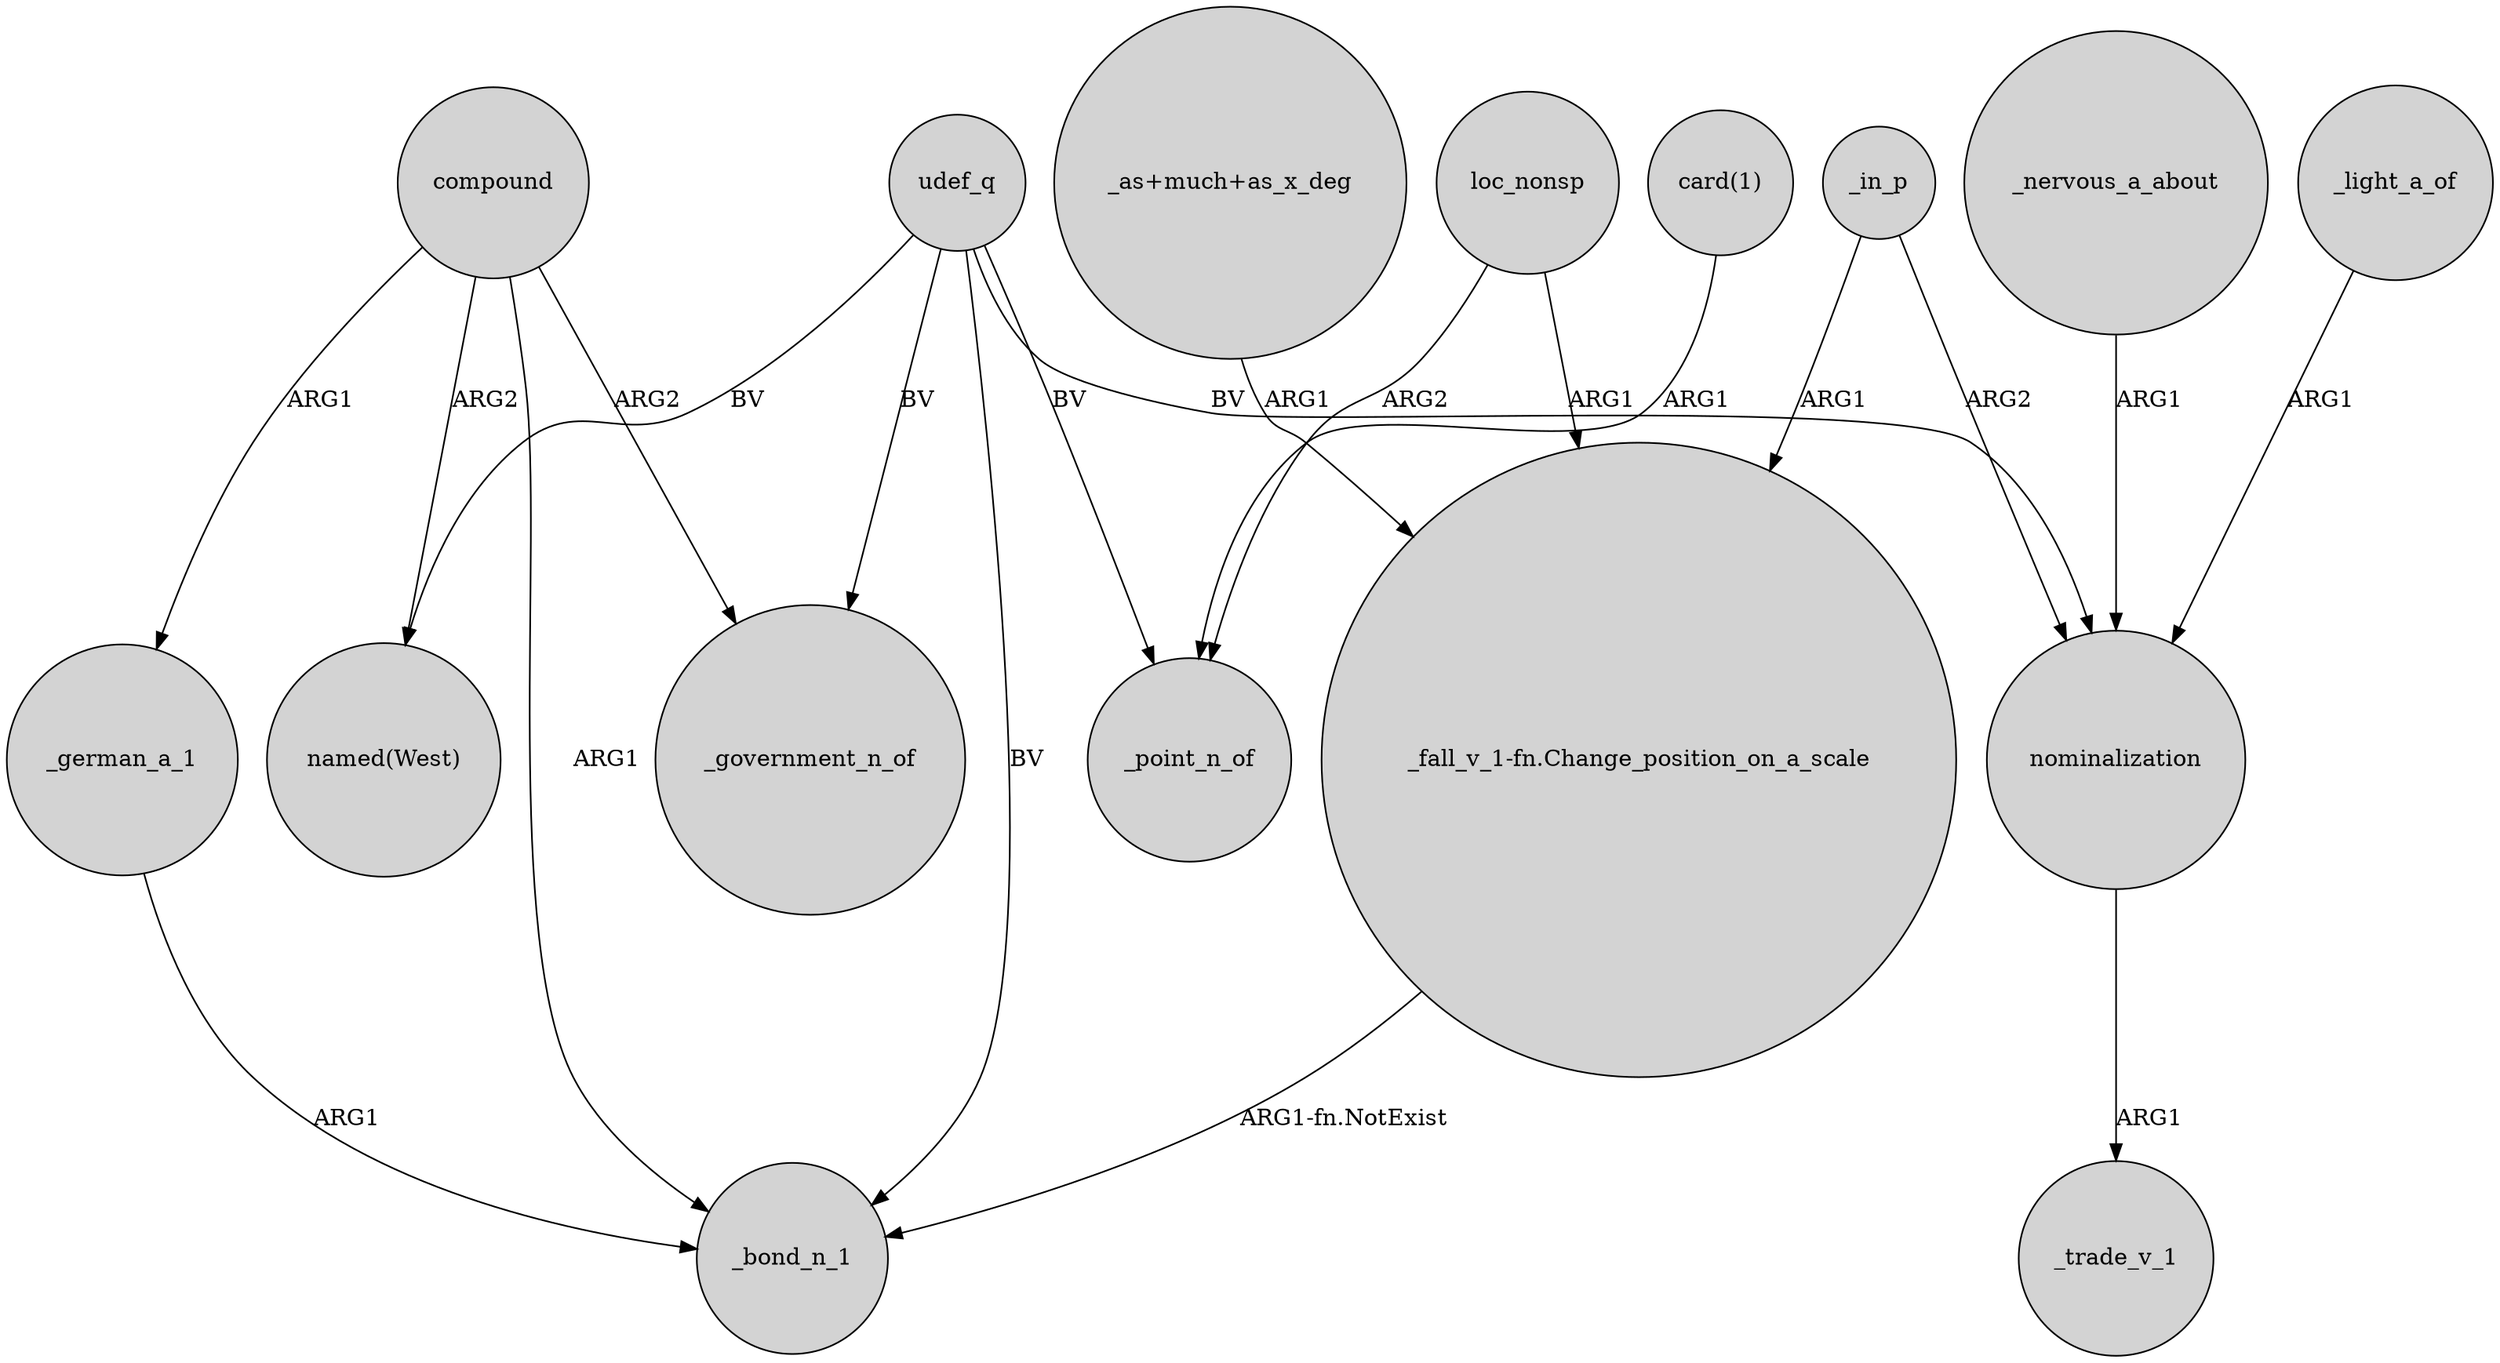 digraph {
	node [shape=circle style=filled]
	compound -> "named(West)" [label=ARG2]
	loc_nonsp -> _point_n_of [label=ARG2]
	compound -> _government_n_of [label=ARG2]
	udef_q -> _government_n_of [label=BV]
	compound -> _bond_n_1 [label=ARG1]
	"_fall_v_1-fn.Change_position_on_a_scale" -> _bond_n_1 [label="ARG1-fn.NotExist"]
	loc_nonsp -> "_fall_v_1-fn.Change_position_on_a_scale" [label=ARG1]
	nominalization -> _trade_v_1 [label=ARG1]
	udef_q -> _bond_n_1 [label=BV]
	udef_q -> "named(West)" [label=BV]
	"card(1)" -> _point_n_of [label=ARG1]
	udef_q -> nominalization [label=BV]
	_nervous_a_about -> nominalization [label=ARG1]
	"_as+much+as_x_deg" -> "_fall_v_1-fn.Change_position_on_a_scale" [label=ARG1]
	_light_a_of -> nominalization [label=ARG1]
	_in_p -> "_fall_v_1-fn.Change_position_on_a_scale" [label=ARG1]
	_in_p -> nominalization [label=ARG2]
	_german_a_1 -> _bond_n_1 [label=ARG1]
	udef_q -> _point_n_of [label=BV]
	compound -> _german_a_1 [label=ARG1]
}
